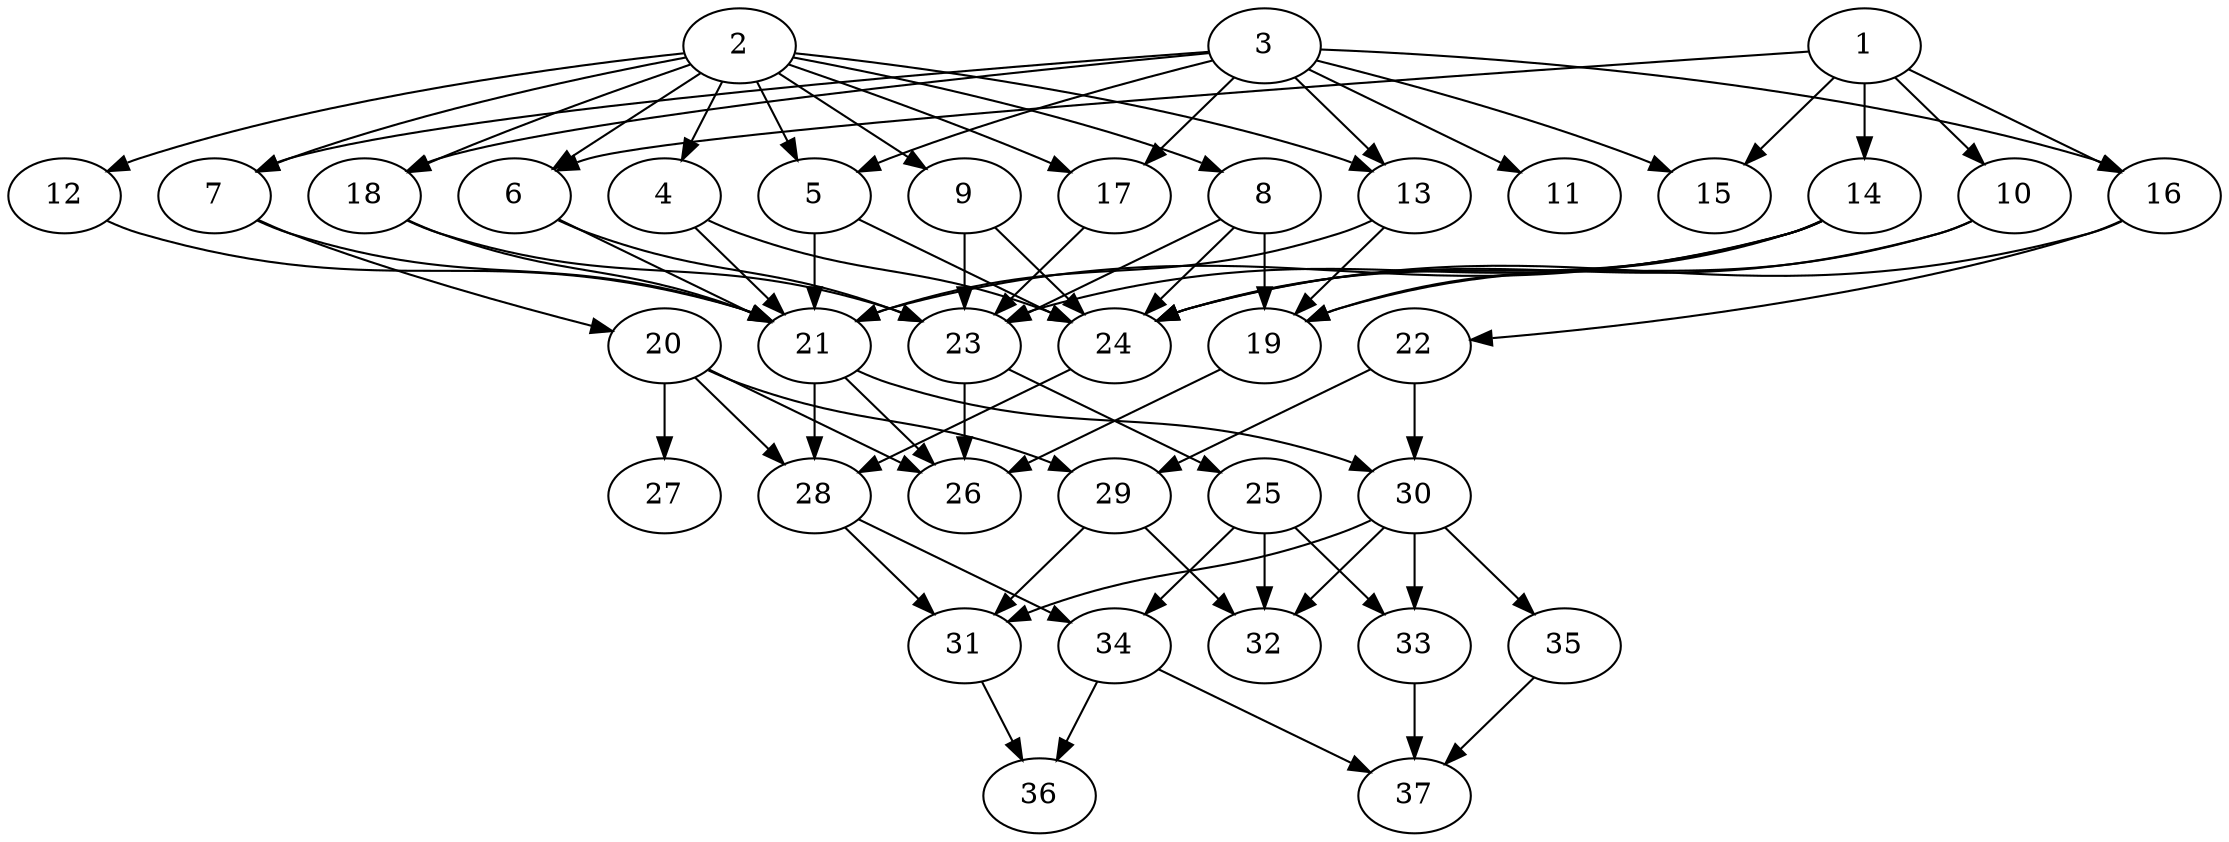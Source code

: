 // DAG (tier=3-complex, mode=data, n=37, ccr=0.545, fat=0.701, density=0.614, regular=0.257, jump=0.321, mindata=4194304, maxdata=33554432)
// DAG automatically generated by daggen at Sun Aug 24 16:33:35 2025
// /home/ermia/Project/Environments/daggen/bin/daggen --dot --ccr 0.545 --fat 0.701 --regular 0.257 --density 0.614 --jump 0.321 --mindata 4194304 --maxdata 33554432 -n 37 
digraph G {
  1 [size="10210721423856601088", alpha="0.10", expect_size="5105360711928300544"]
  1 -> 6 [size ="3401908068810752"]
  1 -> 10 [size ="3401908068810752"]
  1 -> 14 [size ="3401908068810752"]
  1 -> 15 [size ="3401908068810752"]
  1 -> 16 [size ="3401908068810752"]
  2 [size="3618438893021264896", alpha="0.14", expect_size="1809219446510632448"]
  2 -> 4 [size ="2481974367223808"]
  2 -> 5 [size ="2481974367223808"]
  2 -> 6 [size ="2481974367223808"]
  2 -> 7 [size ="2481974367223808"]
  2 -> 8 [size ="2481974367223808"]
  2 -> 9 [size ="2481974367223808"]
  2 -> 12 [size ="2481974367223808"]
  2 -> 13 [size ="2481974367223808"]
  2 -> 17 [size ="2481974367223808"]
  2 -> 18 [size ="2481974367223808"]
  3 [size="33653517162761248833536", alpha="0.11", expect_size="16826758581380624416768"]
  3 -> 5 [size ="8338929329635328"]
  3 -> 7 [size ="8338929329635328"]
  3 -> 11 [size ="8338929329635328"]
  3 -> 13 [size ="8338929329635328"]
  3 -> 15 [size ="8338929329635328"]
  3 -> 16 [size ="8338929329635328"]
  3 -> 17 [size ="8338929329635328"]
  3 -> 18 [size ="8338929329635328"]
  4 [size="12073089122175914344448", alpha="0.19", expect_size="6036544561087957172224"]
  4 -> 21 [size ="4210195454492672"]
  4 -> 24 [size ="4210195454492672"]
  5 [size="29162471326037460", alpha="0.11", expect_size="14581235663018730"]
  5 -> 21 [size ="983527243907072"]
  5 -> 24 [size ="983527243907072"]
  6 [size="11856662705752803328", alpha="0.11", expect_size="5928331352876401664"]
  6 -> 21 [size ="6839012396367872"]
  6 -> 23 [size ="6839012396367872"]
  7 [size="2666152457977978880", alpha="0.10", expect_size="1333076228988989440"]
  7 -> 20 [size ="1704368147529728"]
  7 -> 21 [size ="1704368147529728"]
  8 [size="5668527210540843008", alpha="0.04", expect_size="2834263605270421504"]
  8 -> 19 [size ="3976367829942272"]
  8 -> 23 [size ="3976367829942272"]
  8 -> 24 [size ="3976367829942272"]
  9 [size="2847703611118720512", alpha="0.16", expect_size="1423851805559360256"]
  9 -> 23 [size ="1598684345139200"]
  9 -> 24 [size ="1598684345139200"]
  10 [size="30786630583266083602432", alpha="0.18", expect_size="15393315291633041801216"]
  10 -> 19 [size ="7858351077588992"]
  10 -> 24 [size ="7858351077588992"]
  11 [size="202346281878972768", alpha="0.11", expect_size="101173140939486384"]
  12 [size="8394929323069522944", alpha="0.01", expect_size="4197464661534761472"]
  12 -> 21 [size ="6007960006295552"]
  13 [size="17934297159310373814272", alpha="0.12", expect_size="8967148579655186907136"]
  13 -> 19 [size ="5481249376305152"]
  13 -> 21 [size ="5481249376305152"]
  14 [size="15832860971952028", alpha="0.14", expect_size="7916430485976014"]
  14 -> 19 [size ="1700782898413568"]
  14 -> 21 [size ="1700782898413568"]
  14 -> 23 [size ="1700782898413568"]
  14 -> 24 [size ="1700782898413568"]
  15 [size="5751626094411620810752", alpha="0.02", expect_size="2875813047205810405376"]
  16 [size="44042420526770880", alpha="0.01", expect_size="22021210263385440"]
  16 -> 22 [size ="5274384465920000"]
  16 -> 24 [size ="5274384465920000"]
  17 [size="9090408255304843264", alpha="0.09", expect_size="4545204127652421632"]
  17 -> 23 [size ="3149654950674432"]
  18 [size="259525700814207744", alpha="0.18", expect_size="129762850407103872"]
  18 -> 21 [size ="8991812668620800"]
  18 -> 23 [size ="8991812668620800"]
  19 [size="11989830632815699968", alpha="0.10", expect_size="5994915316407849984"]
  19 -> 26 [size ="4774430341332992"]
  20 [size="4420375401556608", alpha="0.18", expect_size="2210187700778304"]
  20 -> 26 [size ="524063319523328"]
  20 -> 27 [size ="524063319523328"]
  20 -> 28 [size ="524063319523328"]
  20 -> 29 [size ="524063319523328"]
  21 [size="99247982344231712", alpha="0.05", expect_size="49623991172115856"]
  21 -> 26 [size ="7218751392972800"]
  21 -> 28 [size ="7218751392972800"]
  21 -> 30 [size ="7218751392972800"]
  22 [size="491919464121390596096", alpha="0.12", expect_size="245959732060695298048"]
  22 -> 29 [size ="498523908866048"]
  22 -> 30 [size ="498523908866048"]
  23 [size="150114670742450720", alpha="0.14", expect_size="75057335371225360"]
  23 -> 25 [size ="8527770443317248"]
  23 -> 26 [size ="8527770443317248"]
  24 [size="1986246301745889792", alpha="0.14", expect_size="993123150872944896"]
  24 -> 28 [size ="708777514893312"]
  25 [size="301435922413313152", alpha="0.17", expect_size="150717961206656576"]
  25 -> 32 [size ="6899023449423872"]
  25 -> 33 [size ="6899023449423872"]
  25 -> 34 [size ="6899023449423872"]
  26 [size="258970392026285056", alpha="0.14", expect_size="129485196013142528"]
  27 [size="28109695852632220", alpha="0.08", expect_size="14054847926316110"]
  28 [size="2634245624443247104", alpha="0.03", expect_size="1317122812221623552"]
  28 -> 31 [size ="1207758233796608"]
  28 -> 34 [size ="1207758233796608"]
  29 [size="15143263526962032640", alpha="0.18", expect_size="7571631763481016320"]
  29 -> 31 [size ="5958672404447232"]
  29 -> 32 [size ="5958672404447232"]
  30 [size="2506188632671466496", alpha="0.07", expect_size="1253094316335733248"]
  30 -> 31 [size ="1970883182723072"]
  30 -> 32 [size ="1970883182723072"]
  30 -> 33 [size ="1970883182723072"]
  30 -> 35 [size ="1970883182723072"]
  31 [size="2546660829027502592", alpha="0.14", expect_size="1273330414513751296"]
  31 -> 36 [size ="2881874611404800"]
  32 [size="1197954032292816384", alpha="0.20", expect_size="598977016146408192"]
  33 [size="102153315637511280", alpha="0.10", expect_size="51076657818755640"]
  33 -> 37 [size ="2594027916492800"]
  34 [size="12976474370487202", alpha="0.07", expect_size="6488237185243601"]
  34 -> 36 [size ="305827206397952"]
  34 -> 37 [size ="305827206397952"]
  35 [size="10116794990133258240", alpha="0.03", expect_size="5058397495066629120"]
  35 -> 37 [size ="7253243671347200"]
  36 [size="161034644047924297728", alpha="0.17", expect_size="80517322023962148864"]
  37 [size="15176128539097178112", alpha="0.04", expect_size="7588064269548589056"]
}